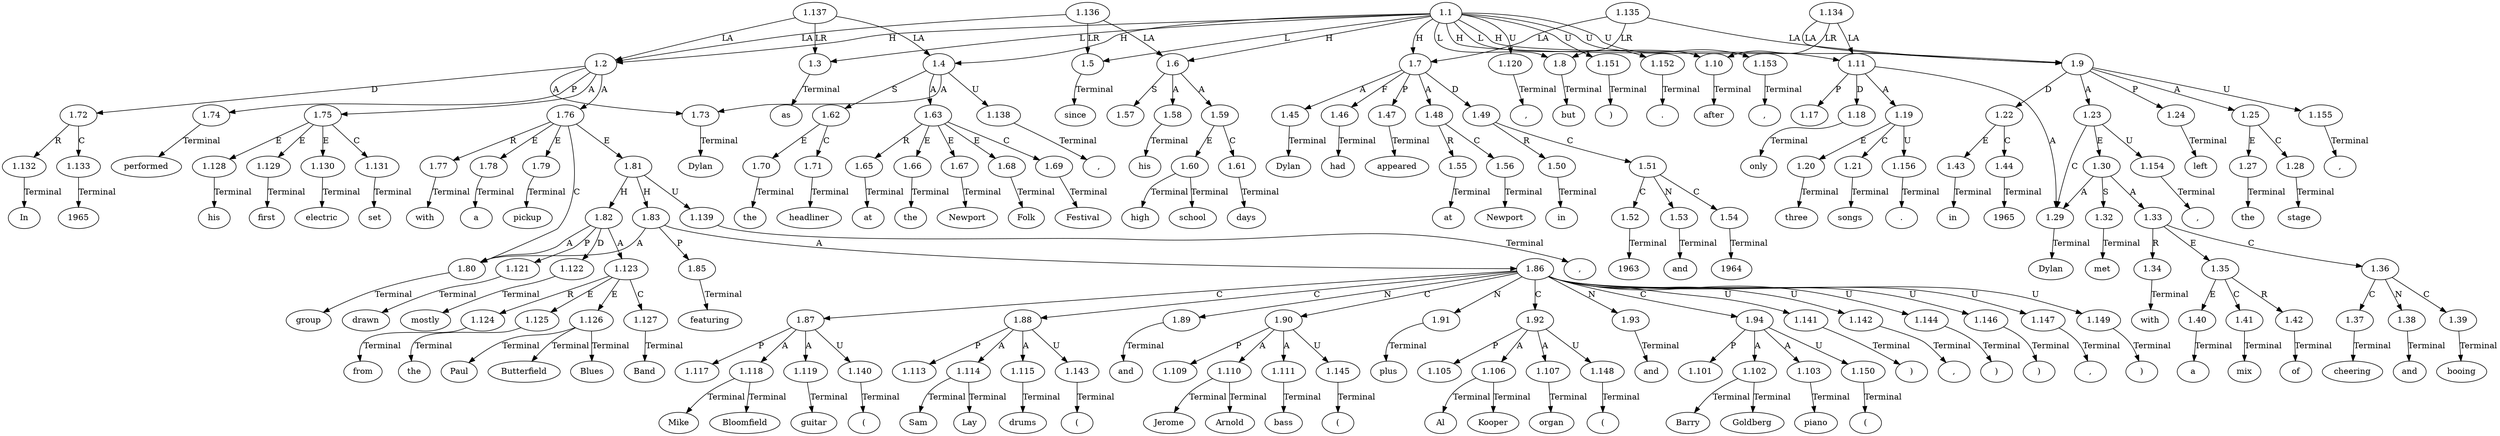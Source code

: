 // Graph
digraph {
	0.1 [label=In ordering=out]
	0.10 [label=Folk ordering=out]
	0.100 [label="." ordering=out]
	0.11 [label=Festival ordering=out]
	0.12 [label="," ordering=out]
	0.13 [label=Dylan ordering=out]
	0.14 [label=performed ordering=out]
	0.15 [label=his ordering=out]
	0.16 [label=first ordering=out]
	0.17 [label=electric ordering=out]
	0.18 [label=set ordering=out]
	0.19 [label=since ordering=out]
	0.2 [label=1965 ordering=out]
	0.20 [label=his ordering=out]
	0.21 [label=high ordering=out]
	0.22 [label=school ordering=out]
	0.23 [label=days ordering=out]
	0.24 [label=with ordering=out]
	0.25 [label=a ordering=out]
	0.26 [label=pickup ordering=out]
	0.27 [label=group ordering=out]
	0.28 [label=drawn ordering=out]
	0.29 [label=mostly ordering=out]
	0.3 [label="," ordering=out]
	0.30 [label=from ordering=out]
	0.31 [label=the ordering=out]
	0.32 [label=Paul ordering=out]
	0.33 [label=Butterfield ordering=out]
	0.34 [label=Blues ordering=out]
	0.35 [label=Band ordering=out]
	0.36 [label="," ordering=out]
	0.37 [label=featuring ordering=out]
	0.38 [label=Mike ordering=out]
	0.39 [label=Bloomfield ordering=out]
	0.4 [label=as ordering=out]
	0.40 [label="(" ordering=out]
	0.41 [label=guitar ordering=out]
	0.42 [label=")" ordering=out]
	0.43 [label="," ordering=out]
	0.44 [label=Sam ordering=out]
	0.45 [label=Lay ordering=out]
	0.46 [label="(" ordering=out]
	0.47 [label=drums ordering=out]
	0.48 [label=")" ordering=out]
	0.49 [label=and ordering=out]
	0.5 [label=the ordering=out]
	0.50 [label=Jerome ordering=out]
	0.51 [label=Arnold ordering=out]
	0.52 [label="(" ordering=out]
	0.53 [label=bass ordering=out]
	0.54 [label=")" ordering=out]
	0.55 [label="," ordering=out]
	0.56 [label=plus ordering=out]
	0.57 [label=Al ordering=out]
	0.58 [label=Kooper ordering=out]
	0.59 [label="(" ordering=out]
	0.6 [label=headliner ordering=out]
	0.60 [label=organ ordering=out]
	0.61 [label=")" ordering=out]
	0.62 [label=and ordering=out]
	0.63 [label=Barry ordering=out]
	0.64 [label=Goldberg ordering=out]
	0.65 [label="(" ordering=out]
	0.66 [label=piano ordering=out]
	0.67 [label=")" ordering=out]
	0.68 [label="." ordering=out]
	0.69 [label=Dylan ordering=out]
	0.7 [label=at ordering=out]
	0.70 [label=had ordering=out]
	0.71 [label=appeared ordering=out]
	0.72 [label=at ordering=out]
	0.73 [label=Newport ordering=out]
	0.74 [label=in ordering=out]
	0.75 [label=1963 ordering=out]
	0.76 [label=and ordering=out]
	0.77 [label=1964 ordering=out]
	0.78 [label="," ordering=out]
	0.79 [label=but ordering=out]
	0.8 [label=the ordering=out]
	0.80 [label=in ordering=out]
	0.81 [label=1965 ordering=out]
	0.82 [label=Dylan ordering=out]
	0.83 [label="," ordering=out]
	0.84 [label=met ordering=out]
	0.85 [label=with ordering=out]
	0.86 [label=a ordering=out]
	0.87 [label=mix ordering=out]
	0.88 [label=of ordering=out]
	0.89 [label=cheering ordering=out]
	0.9 [label=Newport ordering=out]
	0.90 [label=and ordering=out]
	0.91 [label=booing ordering=out]
	0.92 [label="," ordering=out]
	0.93 [label=left ordering=out]
	0.94 [label=the ordering=out]
	0.95 [label=stage ordering=out]
	0.96 [label=after ordering=out]
	0.97 [label=only ordering=out]
	0.98 [label=three ordering=out]
	0.99 [label=songs ordering=out]
	1.1 [label=1.1 ordering=out]
	1.2 [label=1.2 ordering=out]
	1.3 [label=1.3 ordering=out]
	1.4 [label=1.4 ordering=out]
	1.5 [label=1.5 ordering=out]
	1.6 [label=1.6 ordering=out]
	1.7 [label=1.7 ordering=out]
	1.8 [label=1.8 ordering=out]
	1.9 [label=1.9 ordering=out]
	1.10 [label=1.10 ordering=out]
	1.11 [label=1.11 ordering=out]
	1.17 [label=1.17 ordering=out]
	1.18 [label=1.18 ordering=out]
	1.19 [label=1.19 ordering=out]
	1.20 [label=1.20 ordering=out]
	1.21 [label=1.21 ordering=out]
	1.22 [label=1.22 ordering=out]
	1.23 [label=1.23 ordering=out]
	1.24 [label=1.24 ordering=out]
	1.25 [label=1.25 ordering=out]
	1.27 [label=1.27 ordering=out]
	1.28 [label=1.28 ordering=out]
	1.29 [label=1.29 ordering=out]
	1.30 [label=1.30 ordering=out]
	1.32 [label=1.32 ordering=out]
	1.33 [label=1.33 ordering=out]
	1.34 [label=1.34 ordering=out]
	1.35 [label=1.35 ordering=out]
	1.36 [label=1.36 ordering=out]
	1.37 [label=1.37 ordering=out]
	1.38 [label=1.38 ordering=out]
	1.39 [label=1.39 ordering=out]
	1.40 [label=1.40 ordering=out]
	1.41 [label=1.41 ordering=out]
	1.42 [label=1.42 ordering=out]
	1.43 [label=1.43 ordering=out]
	1.44 [label=1.44 ordering=out]
	1.45 [label=1.45 ordering=out]
	1.46 [label=1.46 ordering=out]
	1.47 [label=1.47 ordering=out]
	1.48 [label=1.48 ordering=out]
	1.49 [label=1.49 ordering=out]
	1.50 [label=1.50 ordering=out]
	1.51 [label=1.51 ordering=out]
	1.52 [label=1.52 ordering=out]
	1.53 [label=1.53 ordering=out]
	1.54 [label=1.54 ordering=out]
	1.55 [label=1.55 ordering=out]
	1.56 [label=1.56 ordering=out]
	1.57 [label=1.57 ordering=out]
	1.58 [label=1.58 ordering=out]
	1.59 [label=1.59 ordering=out]
	1.60 [label=1.60 ordering=out]
	1.61 [label=1.61 ordering=out]
	1.62 [label=1.62 ordering=out]
	1.63 [label=1.63 ordering=out]
	1.65 [label=1.65 ordering=out]
	1.66 [label=1.66 ordering=out]
	1.67 [label=1.67 ordering=out]
	1.68 [label=1.68 ordering=out]
	1.69 [label=1.69 ordering=out]
	1.70 [label=1.70 ordering=out]
	1.71 [label=1.71 ordering=out]
	1.72 [label=1.72 ordering=out]
	1.73 [label=1.73 ordering=out]
	1.74 [label=1.74 ordering=out]
	1.75 [label=1.75 ordering=out]
	1.76 [label=1.76 ordering=out]
	1.77 [label=1.77 ordering=out]
	1.78 [label=1.78 ordering=out]
	1.79 [label=1.79 ordering=out]
	1.80 [label=1.80 ordering=out]
	1.81 [label=1.81 ordering=out]
	1.82 [label=1.82 ordering=out]
	1.83 [label=1.83 ordering=out]
	1.85 [label=1.85 ordering=out]
	1.86 [label=1.86 ordering=out]
	1.87 [label=1.87 ordering=out]
	1.88 [label=1.88 ordering=out]
	1.89 [label=1.89 ordering=out]
	1.90 [label=1.90 ordering=out]
	1.91 [label=1.91 ordering=out]
	1.92 [label=1.92 ordering=out]
	1.93 [label=1.93 ordering=out]
	1.94 [label=1.94 ordering=out]
	1.101 [label=1.101 ordering=out]
	1.102 [label=1.102 ordering=out]
	1.103 [label=1.103 ordering=out]
	1.105 [label=1.105 ordering=out]
	1.106 [label=1.106 ordering=out]
	1.107 [label=1.107 ordering=out]
	1.109 [label=1.109 ordering=out]
	1.110 [label=1.110 ordering=out]
	1.111 [label=1.111 ordering=out]
	1.113 [label=1.113 ordering=out]
	1.114 [label=1.114 ordering=out]
	1.115 [label=1.115 ordering=out]
	1.117 [label=1.117 ordering=out]
	1.118 [label=1.118 ordering=out]
	1.119 [label=1.119 ordering=out]
	1.120 [label=1.120 ordering=out]
	1.121 [label=1.121 ordering=out]
	1.122 [label=1.122 ordering=out]
	1.123 [label=1.123 ordering=out]
	1.124 [label=1.124 ordering=out]
	1.125 [label=1.125 ordering=out]
	1.126 [label=1.126 ordering=out]
	1.127 [label=1.127 ordering=out]
	1.128 [label=1.128 ordering=out]
	1.129 [label=1.129 ordering=out]
	1.130 [label=1.130 ordering=out]
	1.131 [label=1.131 ordering=out]
	1.132 [label=1.132 ordering=out]
	1.133 [label=1.133 ordering=out]
	1.134 [label=1.134 ordering=out]
	1.135 [label=1.135 ordering=out]
	1.136 [label=1.136 ordering=out]
	1.137 [label=1.137 ordering=out]
	1.138 [label=1.138 ordering=out]
	1.139 [label=1.139 ordering=out]
	1.140 [label=1.140 ordering=out]
	1.141 [label=1.141 ordering=out]
	1.142 [label=1.142 ordering=out]
	1.143 [label=1.143 ordering=out]
	1.144 [label=1.144 ordering=out]
	1.145 [label=1.145 ordering=out]
	1.146 [label=1.146 ordering=out]
	1.147 [label=1.147 ordering=out]
	1.148 [label=1.148 ordering=out]
	1.149 [label=1.149 ordering=out]
	1.150 [label=1.150 ordering=out]
	1.151 [label=1.151 ordering=out]
	1.152 [label=1.152 ordering=out]
	1.153 [label=1.153 ordering=out]
	1.154 [label=1.154 ordering=out]
	1.155 [label=1.155 ordering=out]
	1.156 [label=1.156 ordering=out]
	1.1 -> 1.2 [label=H ordering=out]
	1.1 -> 1.3 [label=L ordering=out]
	1.1 -> 1.4 [label=H ordering=out]
	1.1 -> 1.5 [label=L ordering=out]
	1.1 -> 1.6 [label=H ordering=out]
	1.1 -> 1.7 [label=H ordering=out]
	1.1 -> 1.8 [label=L ordering=out]
	1.1 -> 1.9 [label=H ordering=out]
	1.1 -> 1.10 [label=L ordering=out]
	1.1 -> 1.11 [label=H ordering=out]
	1.1 -> 1.120 [label=U ordering=out]
	1.1 -> 1.151 [label=U ordering=out]
	1.1 -> 1.152 [label=U ordering=out]
	1.1 -> 1.153 [label=U ordering=out]
	1.2 -> 1.72 [label=D ordering=out]
	1.2 -> 1.73 [label=A ordering=out]
	1.2 -> 1.74 [label=P ordering=out]
	1.2 -> 1.75 [label=A ordering=out]
	1.2 -> 1.76 [label=A ordering=out]
	1.3 -> 0.4 [label=Terminal ordering=out]
	1.4 -> 1.62 [label=S ordering=out]
	1.4 -> 1.63 [label=A ordering=out]
	1.4 -> 1.73 [label=A ordering=out]
	1.4 -> 1.138 [label=U ordering=out]
	1.5 -> 0.19 [label=Terminal ordering=out]
	1.6 -> 1.57 [label=S ordering=out]
	1.6 -> 1.58 [label=A ordering=out]
	1.6 -> 1.59 [label=A ordering=out]
	1.7 -> 1.45 [label=A ordering=out]
	1.7 -> 1.46 [label=F ordering=out]
	1.7 -> 1.47 [label=P ordering=out]
	1.7 -> 1.48 [label=A ordering=out]
	1.7 -> 1.49 [label=D ordering=out]
	1.8 -> 0.79 [label=Terminal ordering=out]
	1.9 -> 1.22 [label=D ordering=out]
	1.9 -> 1.23 [label=A ordering=out]
	1.9 -> 1.24 [label=P ordering=out]
	1.9 -> 1.25 [label=A ordering=out]
	1.9 -> 1.155 [label=U ordering=out]
	1.10 -> 0.96 [label=Terminal ordering=out]
	1.11 -> 1.17 [label=P ordering=out]
	1.11 -> 1.18 [label=D ordering=out]
	1.11 -> 1.19 [label=A ordering=out]
	1.11 -> 1.29 [label=A ordering=out]
	1.18 -> 0.97 [label=Terminal ordering=out]
	1.19 -> 1.20 [label=E ordering=out]
	1.19 -> 1.21 [label=C ordering=out]
	1.19 -> 1.156 [label=U ordering=out]
	1.20 -> 0.98 [label=Terminal ordering=out]
	1.21 -> 0.99 [label=Terminal ordering=out]
	1.22 -> 1.43 [label=E ordering=out]
	1.22 -> 1.44 [label=C ordering=out]
	1.23 -> 1.29 [label=C ordering=out]
	1.23 -> 1.30 [label=E ordering=out]
	1.23 -> 1.154 [label=U ordering=out]
	1.24 -> 0.93 [label=Terminal ordering=out]
	1.25 -> 1.27 [label=E ordering=out]
	1.25 -> 1.28 [label=C ordering=out]
	1.27 -> 0.94 [label=Terminal ordering=out]
	1.28 -> 0.95 [label=Terminal ordering=out]
	1.29 -> 0.82 [label=Terminal ordering=out]
	1.30 -> 1.29 [label=A ordering=out]
	1.30 -> 1.32 [label=S ordering=out]
	1.30 -> 1.33 [label=A ordering=out]
	1.32 -> 0.84 [label=Terminal ordering=out]
	1.33 -> 1.34 [label=R ordering=out]
	1.33 -> 1.35 [label=E ordering=out]
	1.33 -> 1.36 [label=C ordering=out]
	1.34 -> 0.85 [label=Terminal ordering=out]
	1.35 -> 1.40 [label=E ordering=out]
	1.35 -> 1.41 [label=C ordering=out]
	1.35 -> 1.42 [label=R ordering=out]
	1.36 -> 1.37 [label=C ordering=out]
	1.36 -> 1.38 [label=N ordering=out]
	1.36 -> 1.39 [label=C ordering=out]
	1.37 -> 0.89 [label=Terminal ordering=out]
	1.38 -> 0.90 [label=Terminal ordering=out]
	1.39 -> 0.91 [label=Terminal ordering=out]
	1.40 -> 0.86 [label=Terminal ordering=out]
	1.41 -> 0.87 [label=Terminal ordering=out]
	1.42 -> 0.88 [label=Terminal ordering=out]
	1.43 -> 0.80 [label=Terminal ordering=out]
	1.44 -> 0.81 [label=Terminal ordering=out]
	1.45 -> 0.69 [label=Terminal ordering=out]
	1.46 -> 0.70 [label=Terminal ordering=out]
	1.47 -> 0.71 [label=Terminal ordering=out]
	1.48 -> 1.55 [label=R ordering=out]
	1.48 -> 1.56 [label=C ordering=out]
	1.49 -> 1.50 [label=R ordering=out]
	1.49 -> 1.51 [label=C ordering=out]
	1.50 -> 0.74 [label=Terminal ordering=out]
	1.51 -> 1.52 [label=C ordering=out]
	1.51 -> 1.53 [label=N ordering=out]
	1.51 -> 1.54 [label=C ordering=out]
	1.52 -> 0.75 [label=Terminal ordering=out]
	1.53 -> 0.76 [label=Terminal ordering=out]
	1.54 -> 0.77 [label=Terminal ordering=out]
	1.55 -> 0.72 [label=Terminal ordering=out]
	1.56 -> 0.73 [label=Terminal ordering=out]
	1.58 -> 0.20 [label=Terminal ordering=out]
	1.59 -> 1.60 [label=E ordering=out]
	1.59 -> 1.61 [label=C ordering=out]
	1.60 -> 0.21 [label=Terminal ordering=out]
	1.60 -> 0.22 [label=Terminal ordering=out]
	1.61 -> 0.23 [label=Terminal ordering=out]
	1.62 -> 1.70 [label=E ordering=out]
	1.62 -> 1.71 [label=C ordering=out]
	1.63 -> 1.65 [label=R ordering=out]
	1.63 -> 1.66 [label=E ordering=out]
	1.63 -> 1.67 [label=E ordering=out]
	1.63 -> 1.68 [label=E ordering=out]
	1.63 -> 1.69 [label=C ordering=out]
	1.65 -> 0.7 [label=Terminal ordering=out]
	1.66 -> 0.8 [label=Terminal ordering=out]
	1.67 -> 0.9 [label=Terminal ordering=out]
	1.68 -> 0.10 [label=Terminal ordering=out]
	1.69 -> 0.11 [label=Terminal ordering=out]
	1.70 -> 0.5 [label=Terminal ordering=out]
	1.71 -> 0.6 [label=Terminal ordering=out]
	1.72 -> 1.132 [label=R ordering=out]
	1.72 -> 1.133 [label=C ordering=out]
	1.73 -> 0.13 [label=Terminal ordering=out]
	1.74 -> 0.14 [label=Terminal ordering=out]
	1.75 -> 1.128 [label=E ordering=out]
	1.75 -> 1.129 [label=E ordering=out]
	1.75 -> 1.130 [label=E ordering=out]
	1.75 -> 1.131 [label=C ordering=out]
	1.76 -> 1.77 [label=R ordering=out]
	1.76 -> 1.78 [label=E ordering=out]
	1.76 -> 1.79 [label=E ordering=out]
	1.76 -> 1.80 [label=C ordering=out]
	1.76 -> 1.81 [label=E ordering=out]
	1.77 -> 0.24 [label=Terminal ordering=out]
	1.78 -> 0.25 [label=Terminal ordering=out]
	1.79 -> 0.26 [label=Terminal ordering=out]
	1.80 -> 0.27 [label=Terminal ordering=out]
	1.81 -> 1.82 [label=H ordering=out]
	1.81 -> 1.83 [label=H ordering=out]
	1.81 -> 1.139 [label=U ordering=out]
	1.82 -> 1.80 [label=A ordering=out]
	1.82 -> 1.121 [label=P ordering=out]
	1.82 -> 1.122 [label=D ordering=out]
	1.82 -> 1.123 [label=A ordering=out]
	1.83 -> 1.80 [label=A ordering=out]
	1.83 -> 1.85 [label=P ordering=out]
	1.83 -> 1.86 [label=A ordering=out]
	1.85 -> 0.37 [label=Terminal ordering=out]
	1.86 -> 1.87 [label=C ordering=out]
	1.86 -> 1.88 [label=C ordering=out]
	1.86 -> 1.89 [label=N ordering=out]
	1.86 -> 1.90 [label=C ordering=out]
	1.86 -> 1.91 [label=N ordering=out]
	1.86 -> 1.92 [label=C ordering=out]
	1.86 -> 1.93 [label=N ordering=out]
	1.86 -> 1.94 [label=C ordering=out]
	1.86 -> 1.141 [label=U ordering=out]
	1.86 -> 1.142 [label=U ordering=out]
	1.86 -> 1.144 [label=U ordering=out]
	1.86 -> 1.146 [label=U ordering=out]
	1.86 -> 1.147 [label=U ordering=out]
	1.86 -> 1.149 [label=U ordering=out]
	1.87 -> 1.117 [label=P ordering=out]
	1.87 -> 1.118 [label=A ordering=out]
	1.87 -> 1.119 [label=A ordering=out]
	1.87 -> 1.140 [label=U ordering=out]
	1.88 -> 1.113 [label=P ordering=out]
	1.88 -> 1.114 [label=A ordering=out]
	1.88 -> 1.115 [label=A ordering=out]
	1.88 -> 1.143 [label=U ordering=out]
	1.89 -> 0.49 [label=Terminal ordering=out]
	1.90 -> 1.109 [label=P ordering=out]
	1.90 -> 1.110 [label=A ordering=out]
	1.90 -> 1.111 [label=A ordering=out]
	1.90 -> 1.145 [label=U ordering=out]
	1.91 -> 0.56 [label=Terminal ordering=out]
	1.92 -> 1.105 [label=P ordering=out]
	1.92 -> 1.106 [label=A ordering=out]
	1.92 -> 1.107 [label=A ordering=out]
	1.92 -> 1.148 [label=U ordering=out]
	1.93 -> 0.62 [label=Terminal ordering=out]
	1.94 -> 1.101 [label=P ordering=out]
	1.94 -> 1.102 [label=A ordering=out]
	1.94 -> 1.103 [label=A ordering=out]
	1.94 -> 1.150 [label=U ordering=out]
	1.102 -> 0.63 [label=Terminal ordering=out]
	1.102 -> 0.64 [label=Terminal ordering=out]
	1.103 -> 0.66 [label=Terminal ordering=out]
	1.106 -> 0.57 [label=Terminal ordering=out]
	1.106 -> 0.58 [label=Terminal ordering=out]
	1.107 -> 0.60 [label=Terminal ordering=out]
	1.110 -> 0.50 [label=Terminal ordering=out]
	1.110 -> 0.51 [label=Terminal ordering=out]
	1.111 -> 0.53 [label=Terminal ordering=out]
	1.114 -> 0.44 [label=Terminal ordering=out]
	1.114 -> 0.45 [label=Terminal ordering=out]
	1.115 -> 0.47 [label=Terminal ordering=out]
	1.118 -> 0.38 [label=Terminal ordering=out]
	1.118 -> 0.39 [label=Terminal ordering=out]
	1.119 -> 0.41 [label=Terminal ordering=out]
	1.120 -> 0.3 [label=Terminal ordering=out]
	1.121 -> 0.28 [label=Terminal ordering=out]
	1.122 -> 0.29 [label=Terminal ordering=out]
	1.123 -> 1.124 [label=R ordering=out]
	1.123 -> 1.125 [label=E ordering=out]
	1.123 -> 1.126 [label=E ordering=out]
	1.123 -> 1.127 [label=C ordering=out]
	1.124 -> 0.30 [label=Terminal ordering=out]
	1.125 -> 0.31 [label=Terminal ordering=out]
	1.126 -> 0.32 [label=Terminal ordering=out]
	1.126 -> 0.33 [label=Terminal ordering=out]
	1.126 -> 0.34 [label=Terminal ordering=out]
	1.127 -> 0.35 [label=Terminal ordering=out]
	1.128 -> 0.15 [label=Terminal ordering=out]
	1.129 -> 0.16 [label=Terminal ordering=out]
	1.130 -> 0.17 [label=Terminal ordering=out]
	1.131 -> 0.18 [label=Terminal ordering=out]
	1.132 -> 0.1 [label=Terminal ordering=out]
	1.133 -> 0.2 [label=Terminal ordering=out]
	1.134 -> 1.9 [label=LA ordering=out]
	1.134 -> 1.10 [label=LR ordering=out]
	1.134 -> 1.11 [label=LA ordering=out]
	1.135 -> 1.7 [label=LA ordering=out]
	1.135 -> 1.8 [label=LR ordering=out]
	1.135 -> 1.9 [label=LA ordering=out]
	1.136 -> 1.2 [label=LA ordering=out]
	1.136 -> 1.5 [label=LR ordering=out]
	1.136 -> 1.6 [label=LA ordering=out]
	1.137 -> 1.2 [label=LA ordering=out]
	1.137 -> 1.3 [label=LR ordering=out]
	1.137 -> 1.4 [label=LA ordering=out]
	1.138 -> 0.12 [label=Terminal ordering=out]
	1.139 -> 0.36 [label=Terminal ordering=out]
	1.140 -> 0.40 [label=Terminal ordering=out]
	1.141 -> 0.42 [label=Terminal ordering=out]
	1.142 -> 0.43 [label=Terminal ordering=out]
	1.143 -> 0.46 [label=Terminal ordering=out]
	1.144 -> 0.48 [label=Terminal ordering=out]
	1.145 -> 0.52 [label=Terminal ordering=out]
	1.146 -> 0.54 [label=Terminal ordering=out]
	1.147 -> 0.55 [label=Terminal ordering=out]
	1.148 -> 0.59 [label=Terminal ordering=out]
	1.149 -> 0.61 [label=Terminal ordering=out]
	1.150 -> 0.65 [label=Terminal ordering=out]
	1.151 -> 0.67 [label=Terminal ordering=out]
	1.152 -> 0.68 [label=Terminal ordering=out]
	1.153 -> 0.78 [label=Terminal ordering=out]
	1.154 -> 0.83 [label=Terminal ordering=out]
	1.155 -> 0.92 [label=Terminal ordering=out]
	1.156 -> 0.100 [label=Terminal ordering=out]
}
